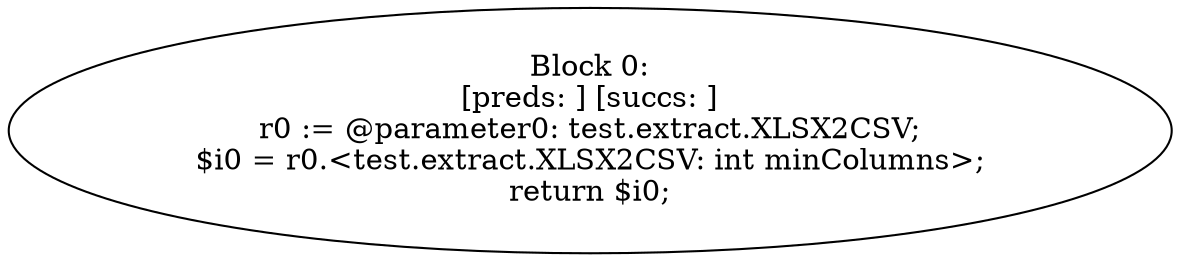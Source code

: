 digraph "unitGraph" {
    "Block 0:
[preds: ] [succs: ]
r0 := @parameter0: test.extract.XLSX2CSV;
$i0 = r0.<test.extract.XLSX2CSV: int minColumns>;
return $i0;
"
}
